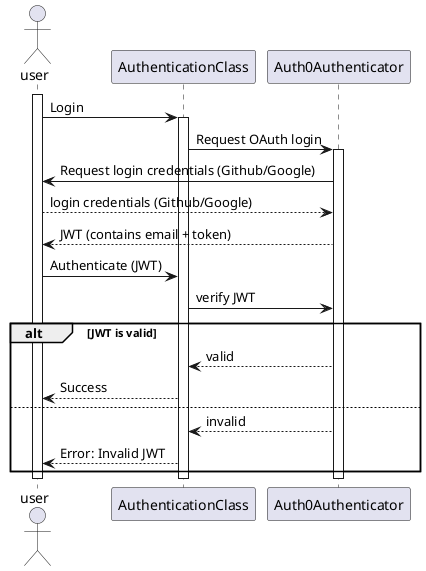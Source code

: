 
@startuml

actor user

participant AuthenticationClass as a
participant Auth0Authenticator as auth0

activate user
        user -> a: Login
        activate a
                a -> auth0: Request OAuth login
                activate auth0
                        auth0 -> user: Request login credentials (Github/Google)
                        user --> auth0: login credentials (Github/Google)
                        auth0 --> user: JWT (contains email + token)
                        user -> a: Authenticate (JWT)
                        a -> auth0: verify JWT
                        alt JWT is valid
                                auth0 --> a: valid
                                a --> user: Success
                        else
                                auth0 --> a: invalid
                                a --> user: Error: Invalid JWT
                        end

                deactivate auth0
                deactivate a
deactivate user






@enduml
